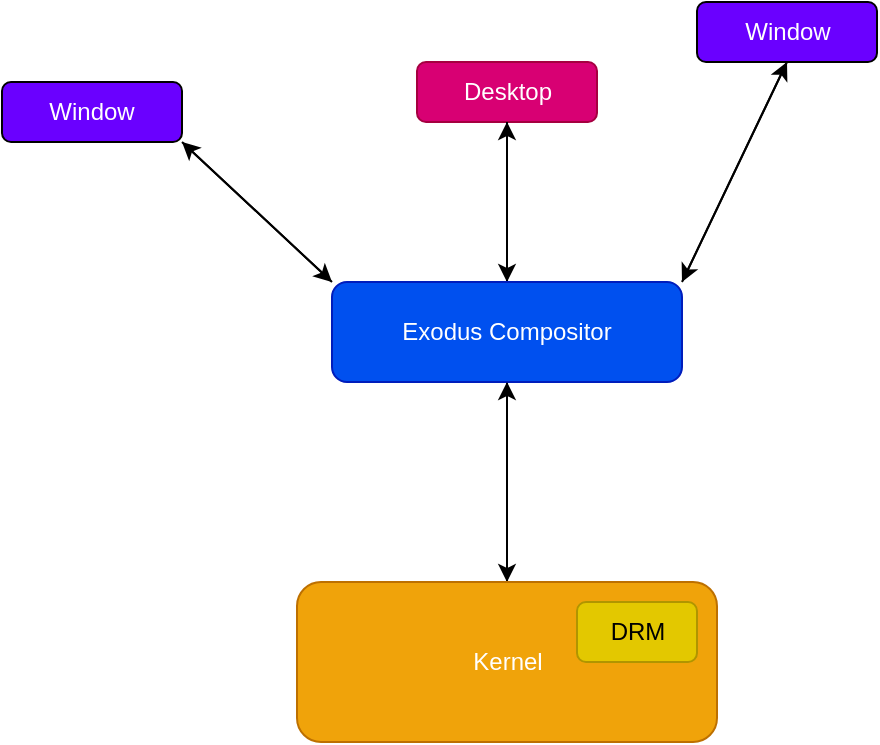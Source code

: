 <mxfile>
    <diagram id="kiQ0t7TdT5t-bQRmwqgV" name="Página-1">
        <mxGraphModel dx="966" dy="597" grid="1" gridSize="10" guides="1" tooltips="1" connect="1" arrows="1" fold="1" page="1" pageScale="1" pageWidth="1169" pageHeight="827" math="0" shadow="0">
            <root>
                <mxCell id="0"/>
                <mxCell id="1" parent="0"/>
                <mxCell id="43" style="edgeStyle=none;html=1;exitX=1;exitY=1;exitDx=0;exitDy=0;entryX=0;entryY=0;entryDx=0;entryDy=0;fontColor=#FFFFFF;" edge="1" parent="1" source="32" target="41">
                    <mxGeometry relative="1" as="geometry"/>
                </mxCell>
                <mxCell id="32" value="Window" style="rounded=1;whiteSpace=wrap;html=1;strokeColor=default;fillColor=#6a00ff;fontColor=#ffffff;labelBackgroundColor=none;" vertex="1" parent="1">
                    <mxGeometry x="260" y="330" width="90" height="30" as="geometry"/>
                </mxCell>
                <mxCell id="34" value="Window" style="rounded=1;whiteSpace=wrap;html=1;strokeColor=default;fillColor=#6a00ff;fontColor=#ffffff;labelBackgroundColor=none;" vertex="1" parent="1">
                    <mxGeometry x="607.5" y="290" width="90" height="30" as="geometry"/>
                </mxCell>
                <mxCell id="45" style="edgeStyle=none;html=1;exitX=0.5;exitY=1;exitDx=0;exitDy=0;entryX=1;entryY=0;entryDx=0;entryDy=0;fontColor=#FFFFFF;" edge="1" parent="1" source="34" target="41">
                    <mxGeometry relative="1" as="geometry">
                        <mxPoint x="645" y="330" as="sourcePoint"/>
                    </mxGeometry>
                </mxCell>
                <mxCell id="38" value="Desktop" style="rounded=1;whiteSpace=wrap;html=1;strokeColor=#A50040;fillColor=#d80073;fontColor=#ffffff;labelBackgroundColor=none;" vertex="1" parent="1">
                    <mxGeometry x="467.5" y="320" width="90" height="30" as="geometry"/>
                </mxCell>
                <mxCell id="44" style="edgeStyle=none;html=1;entryX=0.5;entryY=0;entryDx=0;entryDy=0;fontColor=#FFFFFF;exitX=0.5;exitY=1;exitDx=0;exitDy=0;" edge="1" parent="1" source="38" target="41">
                    <mxGeometry relative="1" as="geometry">
                        <mxPoint x="455" y="310" as="sourcePoint"/>
                    </mxGeometry>
                </mxCell>
                <mxCell id="49" style="edgeStyle=none;html=1;exitX=0.5;exitY=1;exitDx=0;exitDy=0;entryX=0.5;entryY=0;entryDx=0;entryDy=0;fontColor=#FFFFFF;" edge="1" parent="1" source="41" target="46">
                    <mxGeometry relative="1" as="geometry"/>
                </mxCell>
                <mxCell id="60" style="edgeStyle=none;html=1;exitX=0.5;exitY=0;exitDx=0;exitDy=0;entryX=0.5;entryY=1;entryDx=0;entryDy=0;fontColor=#FFFFFF;" edge="1" parent="1" source="41" target="38">
                    <mxGeometry relative="1" as="geometry"/>
                </mxCell>
                <mxCell id="61" style="edgeStyle=none;html=1;exitX=1;exitY=0;exitDx=0;exitDy=0;entryX=0.5;entryY=1;entryDx=0;entryDy=0;fontColor=#FFFFFF;" edge="1" parent="1" source="41" target="34">
                    <mxGeometry relative="1" as="geometry"/>
                </mxCell>
                <mxCell id="62" style="edgeStyle=none;html=1;exitX=0;exitY=0;exitDx=0;exitDy=0;entryX=1;entryY=1;entryDx=0;entryDy=0;fontColor=#FFFFFF;" edge="1" parent="1" source="41" target="32">
                    <mxGeometry relative="1" as="geometry"/>
                </mxCell>
                <mxCell id="41" value="Exodus Compositor" style="rounded=1;whiteSpace=wrap;html=1;labelBackgroundColor=none;strokeColor=#001DBC;fillColor=#0050ef;fontColor=#ffffff;" vertex="1" parent="1">
                    <mxGeometry x="425" y="430" width="175" height="50" as="geometry"/>
                </mxCell>
                <mxCell id="52" value="" style="edgeStyle=none;html=1;fontColor=#FFFFFF;" edge="1" parent="1" source="46" target="41">
                    <mxGeometry relative="1" as="geometry"/>
                </mxCell>
                <mxCell id="46" value="Kernel" style="rounded=1;whiteSpace=wrap;html=1;labelBackgroundColor=none;strokeColor=#BD7000;fillColor=#f0a30a;shadow=0;glass=0;fontColor=#FFFFFF;" vertex="1" parent="1">
                    <mxGeometry x="407.5" y="580" width="210" height="80" as="geometry"/>
                </mxCell>
                <mxCell id="48" value="DRM" style="rounded=1;whiteSpace=wrap;html=1;shadow=0;glass=0;labelBackgroundColor=none;sketch=0;strokeColor=#B09500;fillColor=#e3c800;fontColor=#000000;" vertex="1" parent="1">
                    <mxGeometry x="547.5" y="590" width="60" height="30" as="geometry"/>
                </mxCell>
            </root>
        </mxGraphModel>
    </diagram>
</mxfile>